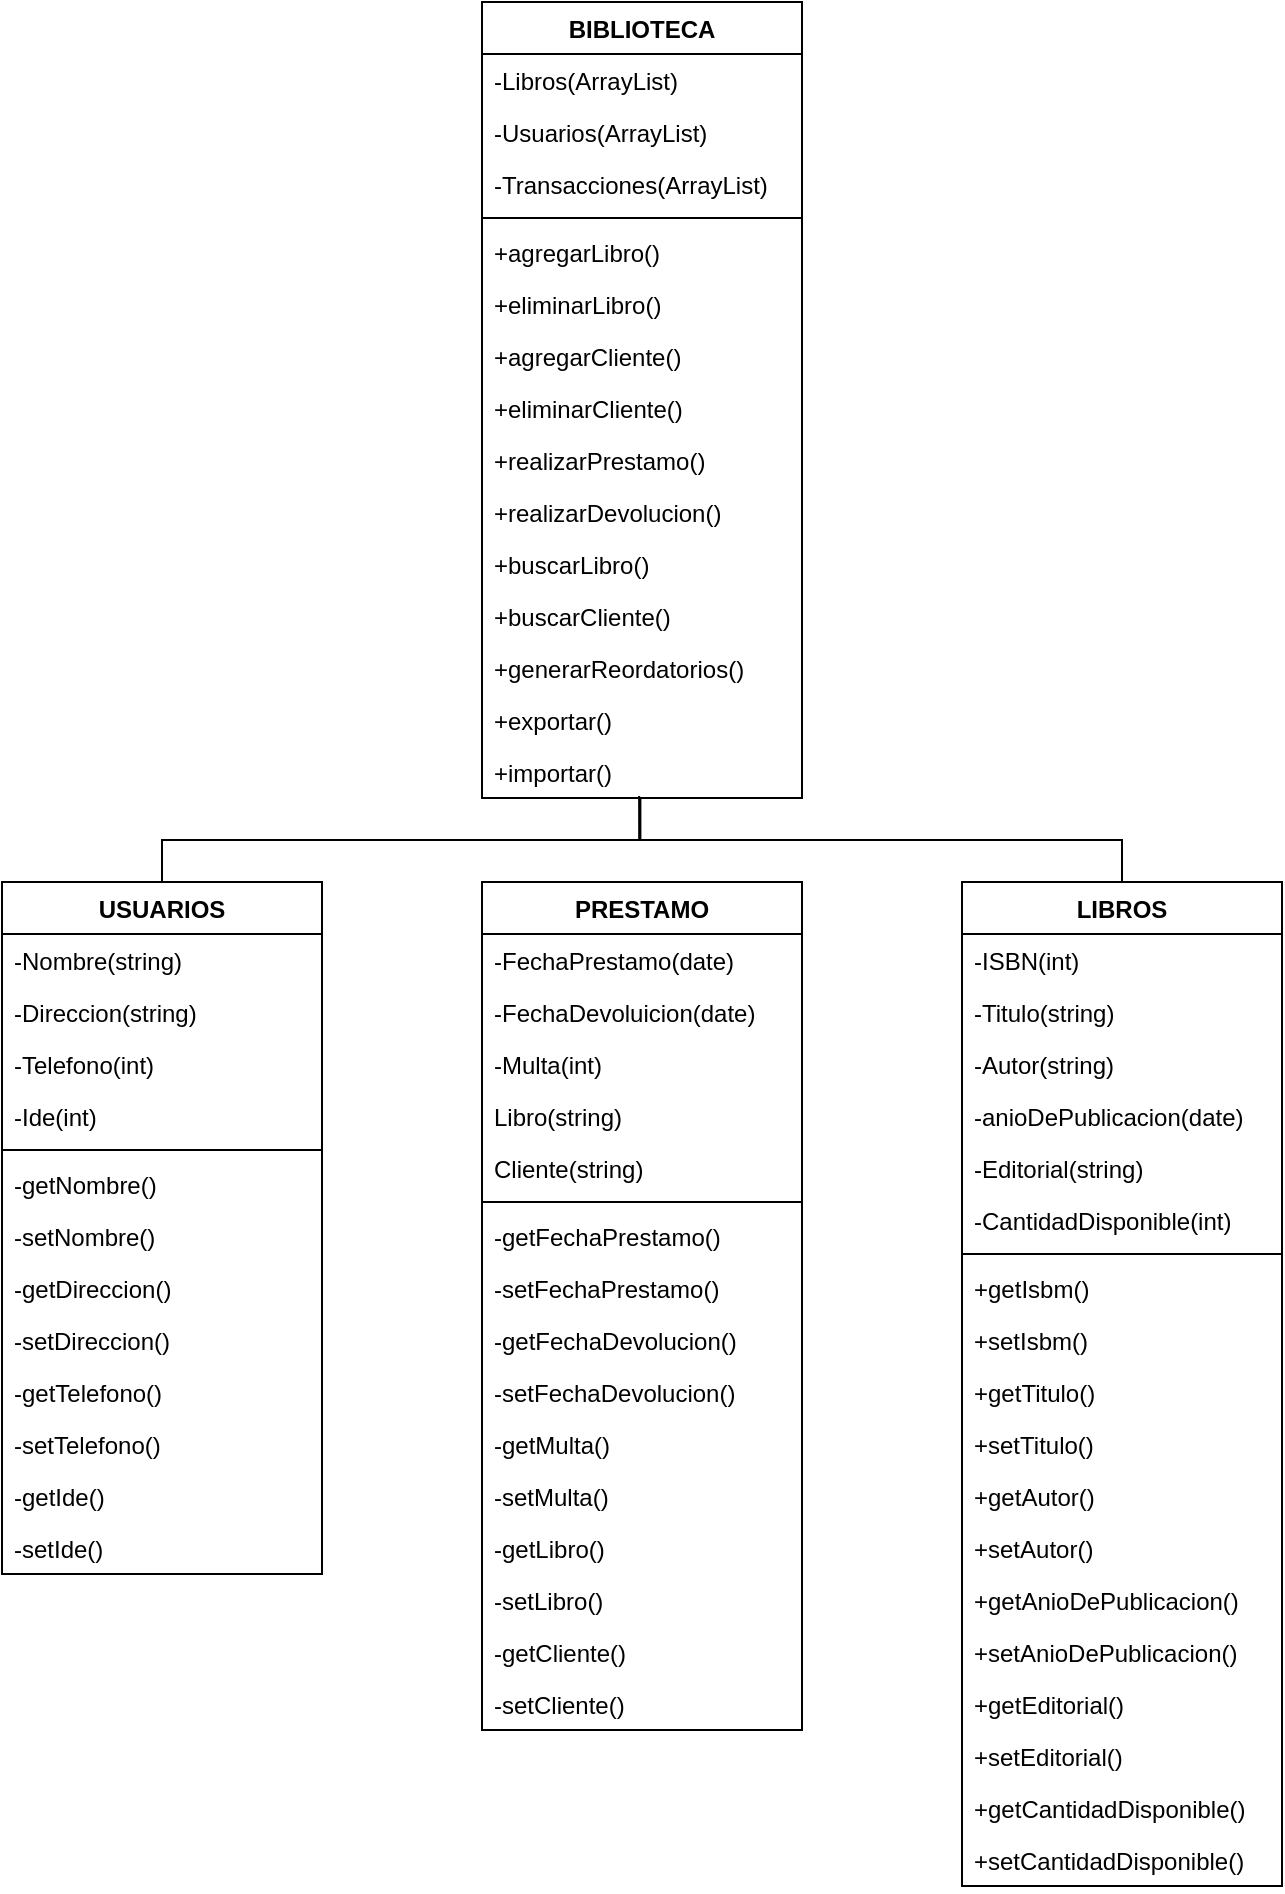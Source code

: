<mxfile version="23.1.7" type="device">
  <diagram name="Página-1" id="TGOfNQi8ySSzP2eBpQEV">
    <mxGraphModel dx="1318" dy="731" grid="1" gridSize="10" guides="1" tooltips="1" connect="1" arrows="1" fold="1" page="1" pageScale="1" pageWidth="827" pageHeight="1169" math="0" shadow="0">
      <root>
        <mxCell id="0" />
        <mxCell id="1" parent="0" />
        <mxCell id="-FeDdroW0Y_ArTuios5f-1" value="BIBLIOTECA" style="swimlane;fontStyle=1;align=center;verticalAlign=top;childLayout=stackLayout;horizontal=1;startSize=26;horizontalStack=0;resizeParent=1;resizeParentMax=0;resizeLast=0;collapsible=1;marginBottom=0;whiteSpace=wrap;html=1;" vertex="1" parent="1">
          <mxGeometry x="320" y="40" width="160" height="398" as="geometry" />
        </mxCell>
        <mxCell id="-FeDdroW0Y_ArTuios5f-62" value="-Libros(ArrayList)" style="text;strokeColor=none;fillColor=none;align=left;verticalAlign=top;spacingLeft=4;spacingRight=4;overflow=hidden;rotatable=0;points=[[0,0.5],[1,0.5]];portConstraint=eastwest;whiteSpace=wrap;html=1;" vertex="1" parent="-FeDdroW0Y_ArTuios5f-1">
          <mxGeometry y="26" width="160" height="26" as="geometry" />
        </mxCell>
        <mxCell id="-FeDdroW0Y_ArTuios5f-63" value="-Usuarios(ArrayList)" style="text;strokeColor=none;fillColor=none;align=left;verticalAlign=top;spacingLeft=4;spacingRight=4;overflow=hidden;rotatable=0;points=[[0,0.5],[1,0.5]];portConstraint=eastwest;whiteSpace=wrap;html=1;" vertex="1" parent="-FeDdroW0Y_ArTuios5f-1">
          <mxGeometry y="52" width="160" height="26" as="geometry" />
        </mxCell>
        <mxCell id="-FeDdroW0Y_ArTuios5f-2" value="-Transacciones(ArrayList)" style="text;strokeColor=none;fillColor=none;align=left;verticalAlign=top;spacingLeft=4;spacingRight=4;overflow=hidden;rotatable=0;points=[[0,0.5],[1,0.5]];portConstraint=eastwest;whiteSpace=wrap;html=1;" vertex="1" parent="-FeDdroW0Y_ArTuios5f-1">
          <mxGeometry y="78" width="160" height="26" as="geometry" />
        </mxCell>
        <mxCell id="-FeDdroW0Y_ArTuios5f-3" value="" style="line;strokeWidth=1;fillColor=none;align=left;verticalAlign=middle;spacingTop=-1;spacingLeft=3;spacingRight=3;rotatable=0;labelPosition=right;points=[];portConstraint=eastwest;strokeColor=inherit;" vertex="1" parent="-FeDdroW0Y_ArTuios5f-1">
          <mxGeometry y="104" width="160" height="8" as="geometry" />
        </mxCell>
        <mxCell id="-FeDdroW0Y_ArTuios5f-4" value="+agregarLibro()" style="text;strokeColor=none;fillColor=none;align=left;verticalAlign=top;spacingLeft=4;spacingRight=4;overflow=hidden;rotatable=0;points=[[0,0.5],[1,0.5]];portConstraint=eastwest;whiteSpace=wrap;html=1;" vertex="1" parent="-FeDdroW0Y_ArTuios5f-1">
          <mxGeometry y="112" width="160" height="26" as="geometry" />
        </mxCell>
        <mxCell id="-FeDdroW0Y_ArTuios5f-65" value="+eliminarLibro()" style="text;strokeColor=none;fillColor=none;align=left;verticalAlign=top;spacingLeft=4;spacingRight=4;overflow=hidden;rotatable=0;points=[[0,0.5],[1,0.5]];portConstraint=eastwest;whiteSpace=wrap;html=1;" vertex="1" parent="-FeDdroW0Y_ArTuios5f-1">
          <mxGeometry y="138" width="160" height="26" as="geometry" />
        </mxCell>
        <mxCell id="-FeDdroW0Y_ArTuios5f-67" value="+agregarCliente()" style="text;strokeColor=none;fillColor=none;align=left;verticalAlign=top;spacingLeft=4;spacingRight=4;overflow=hidden;rotatable=0;points=[[0,0.5],[1,0.5]];portConstraint=eastwest;whiteSpace=wrap;html=1;" vertex="1" parent="-FeDdroW0Y_ArTuios5f-1">
          <mxGeometry y="164" width="160" height="26" as="geometry" />
        </mxCell>
        <mxCell id="-FeDdroW0Y_ArTuios5f-70" value="+eliminarCliente()" style="text;strokeColor=none;fillColor=none;align=left;verticalAlign=top;spacingLeft=4;spacingRight=4;overflow=hidden;rotatable=0;points=[[0,0.5],[1,0.5]];portConstraint=eastwest;whiteSpace=wrap;html=1;" vertex="1" parent="-FeDdroW0Y_ArTuios5f-1">
          <mxGeometry y="190" width="160" height="26" as="geometry" />
        </mxCell>
        <mxCell id="-FeDdroW0Y_ArTuios5f-72" value="+realizarPrestamo()" style="text;strokeColor=none;fillColor=none;align=left;verticalAlign=top;spacingLeft=4;spacingRight=4;overflow=hidden;rotatable=0;points=[[0,0.5],[1,0.5]];portConstraint=eastwest;whiteSpace=wrap;html=1;" vertex="1" parent="-FeDdroW0Y_ArTuios5f-1">
          <mxGeometry y="216" width="160" height="26" as="geometry" />
        </mxCell>
        <mxCell id="-FeDdroW0Y_ArTuios5f-71" value="+realizarDevolucion()" style="text;strokeColor=none;fillColor=none;align=left;verticalAlign=top;spacingLeft=4;spacingRight=4;overflow=hidden;rotatable=0;points=[[0,0.5],[1,0.5]];portConstraint=eastwest;whiteSpace=wrap;html=1;" vertex="1" parent="-FeDdroW0Y_ArTuios5f-1">
          <mxGeometry y="242" width="160" height="26" as="geometry" />
        </mxCell>
        <mxCell id="-FeDdroW0Y_ArTuios5f-68" value="+buscarLibro()" style="text;strokeColor=none;fillColor=none;align=left;verticalAlign=top;spacingLeft=4;spacingRight=4;overflow=hidden;rotatable=0;points=[[0,0.5],[1,0.5]];portConstraint=eastwest;whiteSpace=wrap;html=1;" vertex="1" parent="-FeDdroW0Y_ArTuios5f-1">
          <mxGeometry y="268" width="160" height="26" as="geometry" />
        </mxCell>
        <mxCell id="-FeDdroW0Y_ArTuios5f-66" value="+buscarCliente()" style="text;strokeColor=none;fillColor=none;align=left;verticalAlign=top;spacingLeft=4;spacingRight=4;overflow=hidden;rotatable=0;points=[[0,0.5],[1,0.5]];portConstraint=eastwest;whiteSpace=wrap;html=1;" vertex="1" parent="-FeDdroW0Y_ArTuios5f-1">
          <mxGeometry y="294" width="160" height="26" as="geometry" />
        </mxCell>
        <mxCell id="-FeDdroW0Y_ArTuios5f-64" value="+generarReordatorios()" style="text;strokeColor=none;fillColor=none;align=left;verticalAlign=top;spacingLeft=4;spacingRight=4;overflow=hidden;rotatable=0;points=[[0,0.5],[1,0.5]];portConstraint=eastwest;whiteSpace=wrap;html=1;" vertex="1" parent="-FeDdroW0Y_ArTuios5f-1">
          <mxGeometry y="320" width="160" height="26" as="geometry" />
        </mxCell>
        <mxCell id="-FeDdroW0Y_ArTuios5f-74" value="+exportar()" style="text;strokeColor=none;fillColor=none;align=left;verticalAlign=top;spacingLeft=4;spacingRight=4;overflow=hidden;rotatable=0;points=[[0,0.5],[1,0.5]];portConstraint=eastwest;whiteSpace=wrap;html=1;" vertex="1" parent="-FeDdroW0Y_ArTuios5f-1">
          <mxGeometry y="346" width="160" height="26" as="geometry" />
        </mxCell>
        <mxCell id="-FeDdroW0Y_ArTuios5f-73" value="+importar()" style="text;strokeColor=none;fillColor=none;align=left;verticalAlign=top;spacingLeft=4;spacingRight=4;overflow=hidden;rotatable=0;points=[[0,0.5],[1,0.5]];portConstraint=eastwest;whiteSpace=wrap;html=1;" vertex="1" parent="-FeDdroW0Y_ArTuios5f-1">
          <mxGeometry y="372" width="160" height="26" as="geometry" />
        </mxCell>
        <mxCell id="-FeDdroW0Y_ArTuios5f-5" value="USUARIOS" style="swimlane;fontStyle=1;align=center;verticalAlign=top;childLayout=stackLayout;horizontal=1;startSize=26;horizontalStack=0;resizeParent=1;resizeParentMax=0;resizeLast=0;collapsible=1;marginBottom=0;whiteSpace=wrap;html=1;" vertex="1" parent="1">
          <mxGeometry x="80" y="480" width="160" height="346" as="geometry" />
        </mxCell>
        <mxCell id="-FeDdroW0Y_ArTuios5f-22" value="-Nombre(string)" style="text;strokeColor=none;fillColor=none;align=left;verticalAlign=top;spacingLeft=4;spacingRight=4;overflow=hidden;rotatable=0;points=[[0,0.5],[1,0.5]];portConstraint=eastwest;whiteSpace=wrap;html=1;" vertex="1" parent="-FeDdroW0Y_ArTuios5f-5">
          <mxGeometry y="26" width="160" height="26" as="geometry" />
        </mxCell>
        <mxCell id="-FeDdroW0Y_ArTuios5f-23" value="-Direccion(string)" style="text;strokeColor=none;fillColor=none;align=left;verticalAlign=top;spacingLeft=4;spacingRight=4;overflow=hidden;rotatable=0;points=[[0,0.5],[1,0.5]];portConstraint=eastwest;whiteSpace=wrap;html=1;" vertex="1" parent="-FeDdroW0Y_ArTuios5f-5">
          <mxGeometry y="52" width="160" height="26" as="geometry" />
        </mxCell>
        <mxCell id="-FeDdroW0Y_ArTuios5f-24" value="-Telefono(int)" style="text;strokeColor=none;fillColor=none;align=left;verticalAlign=top;spacingLeft=4;spacingRight=4;overflow=hidden;rotatable=0;points=[[0,0.5],[1,0.5]];portConstraint=eastwest;whiteSpace=wrap;html=1;" vertex="1" parent="-FeDdroW0Y_ArTuios5f-5">
          <mxGeometry y="78" width="160" height="26" as="geometry" />
        </mxCell>
        <mxCell id="-FeDdroW0Y_ArTuios5f-6" value="-Ide(int)&lt;div&gt;&lt;br&gt;&lt;/div&gt;" style="text;strokeColor=none;fillColor=none;align=left;verticalAlign=top;spacingLeft=4;spacingRight=4;overflow=hidden;rotatable=0;points=[[0,0.5],[1,0.5]];portConstraint=eastwest;whiteSpace=wrap;html=1;" vertex="1" parent="-FeDdroW0Y_ArTuios5f-5">
          <mxGeometry y="104" width="160" height="26" as="geometry" />
        </mxCell>
        <mxCell id="-FeDdroW0Y_ArTuios5f-7" value="" style="line;strokeWidth=1;fillColor=none;align=left;verticalAlign=middle;spacingTop=-1;spacingLeft=3;spacingRight=3;rotatable=0;labelPosition=right;points=[];portConstraint=eastwest;strokeColor=inherit;" vertex="1" parent="-FeDdroW0Y_ArTuios5f-5">
          <mxGeometry y="130" width="160" height="8" as="geometry" />
        </mxCell>
        <mxCell id="-FeDdroW0Y_ArTuios5f-38" value="-getNombre()" style="text;strokeColor=none;fillColor=none;align=left;verticalAlign=top;spacingLeft=4;spacingRight=4;overflow=hidden;rotatable=0;points=[[0,0.5],[1,0.5]];portConstraint=eastwest;whiteSpace=wrap;html=1;" vertex="1" parent="-FeDdroW0Y_ArTuios5f-5">
          <mxGeometry y="138" width="160" height="26" as="geometry" />
        </mxCell>
        <mxCell id="-FeDdroW0Y_ArTuios5f-8" value="-setNombre()" style="text;strokeColor=none;fillColor=none;align=left;verticalAlign=top;spacingLeft=4;spacingRight=4;overflow=hidden;rotatable=0;points=[[0,0.5],[1,0.5]];portConstraint=eastwest;whiteSpace=wrap;html=1;" vertex="1" parent="-FeDdroW0Y_ArTuios5f-5">
          <mxGeometry y="164" width="160" height="26" as="geometry" />
        </mxCell>
        <mxCell id="-FeDdroW0Y_ArTuios5f-43" value="-getDireccion()" style="text;strokeColor=none;fillColor=none;align=left;verticalAlign=top;spacingLeft=4;spacingRight=4;overflow=hidden;rotatable=0;points=[[0,0.5],[1,0.5]];portConstraint=eastwest;whiteSpace=wrap;html=1;" vertex="1" parent="-FeDdroW0Y_ArTuios5f-5">
          <mxGeometry y="190" width="160" height="26" as="geometry" />
        </mxCell>
        <mxCell id="-FeDdroW0Y_ArTuios5f-42" value="-setDireccion()" style="text;strokeColor=none;fillColor=none;align=left;verticalAlign=top;spacingLeft=4;spacingRight=4;overflow=hidden;rotatable=0;points=[[0,0.5],[1,0.5]];portConstraint=eastwest;whiteSpace=wrap;html=1;" vertex="1" parent="-FeDdroW0Y_ArTuios5f-5">
          <mxGeometry y="216" width="160" height="26" as="geometry" />
        </mxCell>
        <mxCell id="-FeDdroW0Y_ArTuios5f-41" value="-getTelefono()" style="text;strokeColor=none;fillColor=none;align=left;verticalAlign=top;spacingLeft=4;spacingRight=4;overflow=hidden;rotatable=0;points=[[0,0.5],[1,0.5]];portConstraint=eastwest;whiteSpace=wrap;html=1;" vertex="1" parent="-FeDdroW0Y_ArTuios5f-5">
          <mxGeometry y="242" width="160" height="26" as="geometry" />
        </mxCell>
        <mxCell id="-FeDdroW0Y_ArTuios5f-39" value="-setTelefono()" style="text;strokeColor=none;fillColor=none;align=left;verticalAlign=top;spacingLeft=4;spacingRight=4;overflow=hidden;rotatable=0;points=[[0,0.5],[1,0.5]];portConstraint=eastwest;whiteSpace=wrap;html=1;" vertex="1" parent="-FeDdroW0Y_ArTuios5f-5">
          <mxGeometry y="268" width="160" height="26" as="geometry" />
        </mxCell>
        <mxCell id="-FeDdroW0Y_ArTuios5f-37" value="-getIde()" style="text;strokeColor=none;fillColor=none;align=left;verticalAlign=top;spacingLeft=4;spacingRight=4;overflow=hidden;rotatable=0;points=[[0,0.5],[1,0.5]];portConstraint=eastwest;whiteSpace=wrap;html=1;" vertex="1" parent="-FeDdroW0Y_ArTuios5f-5">
          <mxGeometry y="294" width="160" height="26" as="geometry" />
        </mxCell>
        <mxCell id="-FeDdroW0Y_ArTuios5f-44" value="-setIde()" style="text;strokeColor=none;fillColor=none;align=left;verticalAlign=top;spacingLeft=4;spacingRight=4;overflow=hidden;rotatable=0;points=[[0,0.5],[1,0.5]];portConstraint=eastwest;whiteSpace=wrap;html=1;" vertex="1" parent="-FeDdroW0Y_ArTuios5f-5">
          <mxGeometry y="320" width="160" height="26" as="geometry" />
        </mxCell>
        <mxCell id="-FeDdroW0Y_ArTuios5f-13" value="LIBROS" style="swimlane;fontStyle=1;align=center;verticalAlign=top;childLayout=stackLayout;horizontal=1;startSize=26;horizontalStack=0;resizeParent=1;resizeParentMax=0;resizeLast=0;collapsible=1;marginBottom=0;whiteSpace=wrap;html=1;" vertex="1" parent="1">
          <mxGeometry x="560" y="480" width="160" height="502" as="geometry" />
        </mxCell>
        <mxCell id="-FeDdroW0Y_ArTuios5f-14" value="-ISBN(int)&lt;br&gt;&lt;span style=&quot;white-space: pre;&quot;&gt;&#x9;&lt;/span&gt;" style="text;strokeColor=none;fillColor=none;align=left;verticalAlign=top;spacingLeft=4;spacingRight=4;overflow=hidden;rotatable=0;points=[[0,0.5],[1,0.5]];portConstraint=eastwest;whiteSpace=wrap;html=1;" vertex="1" parent="-FeDdroW0Y_ArTuios5f-13">
          <mxGeometry y="26" width="160" height="26" as="geometry" />
        </mxCell>
        <mxCell id="-FeDdroW0Y_ArTuios5f-18" value="-Titulo(string)" style="text;strokeColor=none;fillColor=none;align=left;verticalAlign=top;spacingLeft=4;spacingRight=4;overflow=hidden;rotatable=0;points=[[0,0.5],[1,0.5]];portConstraint=eastwest;whiteSpace=wrap;html=1;" vertex="1" parent="-FeDdroW0Y_ArTuios5f-13">
          <mxGeometry y="52" width="160" height="26" as="geometry" />
        </mxCell>
        <mxCell id="-FeDdroW0Y_ArTuios5f-19" value="-Autor(string)" style="text;strokeColor=none;fillColor=none;align=left;verticalAlign=top;spacingLeft=4;spacingRight=4;overflow=hidden;rotatable=0;points=[[0,0.5],[1,0.5]];portConstraint=eastwest;whiteSpace=wrap;html=1;" vertex="1" parent="-FeDdroW0Y_ArTuios5f-13">
          <mxGeometry y="78" width="160" height="26" as="geometry" />
        </mxCell>
        <mxCell id="-FeDdroW0Y_ArTuios5f-20" value="-anioDePublicacion(date)" style="text;strokeColor=none;fillColor=none;align=left;verticalAlign=top;spacingLeft=4;spacingRight=4;overflow=hidden;rotatable=0;points=[[0,0.5],[1,0.5]];portConstraint=eastwest;whiteSpace=wrap;html=1;" vertex="1" parent="-FeDdroW0Y_ArTuios5f-13">
          <mxGeometry y="104" width="160" height="26" as="geometry" />
        </mxCell>
        <mxCell id="-FeDdroW0Y_ArTuios5f-21" value="-Editorial(string)&lt;div&gt;&lt;br&gt;&lt;/div&gt;" style="text;strokeColor=none;fillColor=none;align=left;verticalAlign=top;spacingLeft=4;spacingRight=4;overflow=hidden;rotatable=0;points=[[0,0.5],[1,0.5]];portConstraint=eastwest;whiteSpace=wrap;html=1;" vertex="1" parent="-FeDdroW0Y_ArTuios5f-13">
          <mxGeometry y="130" width="160" height="26" as="geometry" />
        </mxCell>
        <mxCell id="-FeDdroW0Y_ArTuios5f-17" value="-CantidadDisponible(int)" style="text;strokeColor=none;fillColor=none;align=left;verticalAlign=top;spacingLeft=4;spacingRight=4;overflow=hidden;rotatable=0;points=[[0,0.5],[1,0.5]];portConstraint=eastwest;whiteSpace=wrap;html=1;" vertex="1" parent="-FeDdroW0Y_ArTuios5f-13">
          <mxGeometry y="156" width="160" height="26" as="geometry" />
        </mxCell>
        <mxCell id="-FeDdroW0Y_ArTuios5f-15" value="" style="line;strokeWidth=1;fillColor=none;align=left;verticalAlign=middle;spacingTop=-1;spacingLeft=3;spacingRight=3;rotatable=0;labelPosition=right;points=[];portConstraint=eastwest;strokeColor=inherit;" vertex="1" parent="-FeDdroW0Y_ArTuios5f-13">
          <mxGeometry y="182" width="160" height="8" as="geometry" />
        </mxCell>
        <mxCell id="-FeDdroW0Y_ArTuios5f-25" value="+getIsbm()&lt;div&gt;&lt;br&gt;&lt;/div&gt;" style="text;strokeColor=none;fillColor=none;align=left;verticalAlign=top;spacingLeft=4;spacingRight=4;overflow=hidden;rotatable=0;points=[[0,0.5],[1,0.5]];portConstraint=eastwest;whiteSpace=wrap;html=1;" vertex="1" parent="-FeDdroW0Y_ArTuios5f-13">
          <mxGeometry y="190" width="160" height="26" as="geometry" />
        </mxCell>
        <mxCell id="-FeDdroW0Y_ArTuios5f-27" value="+setIsbm()" style="text;strokeColor=none;fillColor=none;align=left;verticalAlign=top;spacingLeft=4;spacingRight=4;overflow=hidden;rotatable=0;points=[[0,0.5],[1,0.5]];portConstraint=eastwest;whiteSpace=wrap;html=1;" vertex="1" parent="-FeDdroW0Y_ArTuios5f-13">
          <mxGeometry y="216" width="160" height="26" as="geometry" />
        </mxCell>
        <mxCell id="-FeDdroW0Y_ArTuios5f-29" value="+getTitulo()" style="text;strokeColor=none;fillColor=none;align=left;verticalAlign=top;spacingLeft=4;spacingRight=4;overflow=hidden;rotatable=0;points=[[0,0.5],[1,0.5]];portConstraint=eastwest;whiteSpace=wrap;html=1;" vertex="1" parent="-FeDdroW0Y_ArTuios5f-13">
          <mxGeometry y="242" width="160" height="26" as="geometry" />
        </mxCell>
        <mxCell id="-FeDdroW0Y_ArTuios5f-31" value="+setTitulo()" style="text;strokeColor=none;fillColor=none;align=left;verticalAlign=top;spacingLeft=4;spacingRight=4;overflow=hidden;rotatable=0;points=[[0,0.5],[1,0.5]];portConstraint=eastwest;whiteSpace=wrap;html=1;" vertex="1" parent="-FeDdroW0Y_ArTuios5f-13">
          <mxGeometry y="268" width="160" height="26" as="geometry" />
        </mxCell>
        <mxCell id="-FeDdroW0Y_ArTuios5f-30" value="+getAutor()" style="text;strokeColor=none;fillColor=none;align=left;verticalAlign=top;spacingLeft=4;spacingRight=4;overflow=hidden;rotatable=0;points=[[0,0.5],[1,0.5]];portConstraint=eastwest;whiteSpace=wrap;html=1;" vertex="1" parent="-FeDdroW0Y_ArTuios5f-13">
          <mxGeometry y="294" width="160" height="26" as="geometry" />
        </mxCell>
        <mxCell id="-FeDdroW0Y_ArTuios5f-28" value="+setAutor()" style="text;strokeColor=none;fillColor=none;align=left;verticalAlign=top;spacingLeft=4;spacingRight=4;overflow=hidden;rotatable=0;points=[[0,0.5],[1,0.5]];portConstraint=eastwest;whiteSpace=wrap;html=1;" vertex="1" parent="-FeDdroW0Y_ArTuios5f-13">
          <mxGeometry y="320" width="160" height="26" as="geometry" />
        </mxCell>
        <mxCell id="-FeDdroW0Y_ArTuios5f-26" value="+getAnioDePublicacion()" style="text;strokeColor=none;fillColor=none;align=left;verticalAlign=top;spacingLeft=4;spacingRight=4;overflow=hidden;rotatable=0;points=[[0,0.5],[1,0.5]];portConstraint=eastwest;whiteSpace=wrap;html=1;" vertex="1" parent="-FeDdroW0Y_ArTuios5f-13">
          <mxGeometry y="346" width="160" height="26" as="geometry" />
        </mxCell>
        <mxCell id="-FeDdroW0Y_ArTuios5f-32" value="+setAnioDePublicacion()" style="text;strokeColor=none;fillColor=none;align=left;verticalAlign=top;spacingLeft=4;spacingRight=4;overflow=hidden;rotatable=0;points=[[0,0.5],[1,0.5]];portConstraint=eastwest;whiteSpace=wrap;html=1;" vertex="1" parent="-FeDdroW0Y_ArTuios5f-13">
          <mxGeometry y="372" width="160" height="26" as="geometry" />
        </mxCell>
        <mxCell id="-FeDdroW0Y_ArTuios5f-34" value="+getEditorial()" style="text;strokeColor=none;fillColor=none;align=left;verticalAlign=top;spacingLeft=4;spacingRight=4;overflow=hidden;rotatable=0;points=[[0,0.5],[1,0.5]];portConstraint=eastwest;whiteSpace=wrap;html=1;" vertex="1" parent="-FeDdroW0Y_ArTuios5f-13">
          <mxGeometry y="398" width="160" height="26" as="geometry" />
        </mxCell>
        <mxCell id="-FeDdroW0Y_ArTuios5f-35" value="+setEditorial()" style="text;strokeColor=none;fillColor=none;align=left;verticalAlign=top;spacingLeft=4;spacingRight=4;overflow=hidden;rotatable=0;points=[[0,0.5],[1,0.5]];portConstraint=eastwest;whiteSpace=wrap;html=1;" vertex="1" parent="-FeDdroW0Y_ArTuios5f-13">
          <mxGeometry y="424" width="160" height="26" as="geometry" />
        </mxCell>
        <mxCell id="-FeDdroW0Y_ArTuios5f-36" value="+getCantidadDisponible()" style="text;strokeColor=none;fillColor=none;align=left;verticalAlign=top;spacingLeft=4;spacingRight=4;overflow=hidden;rotatable=0;points=[[0,0.5],[1,0.5]];portConstraint=eastwest;whiteSpace=wrap;html=1;" vertex="1" parent="-FeDdroW0Y_ArTuios5f-13">
          <mxGeometry y="450" width="160" height="26" as="geometry" />
        </mxCell>
        <mxCell id="-FeDdroW0Y_ArTuios5f-33" value="+setCantidadDisponible()" style="text;strokeColor=none;fillColor=none;align=left;verticalAlign=top;spacingLeft=4;spacingRight=4;overflow=hidden;rotatable=0;points=[[0,0.5],[1,0.5]];portConstraint=eastwest;whiteSpace=wrap;html=1;" vertex="1" parent="-FeDdroW0Y_ArTuios5f-13">
          <mxGeometry y="476" width="160" height="26" as="geometry" />
        </mxCell>
        <mxCell id="-FeDdroW0Y_ArTuios5f-45" value="PRESTAMO" style="swimlane;fontStyle=1;align=center;verticalAlign=top;childLayout=stackLayout;horizontal=1;startSize=26;horizontalStack=0;resizeParent=1;resizeParentMax=0;resizeLast=0;collapsible=1;marginBottom=0;whiteSpace=wrap;html=1;" vertex="1" parent="1">
          <mxGeometry x="320" y="480" width="160" height="424" as="geometry" />
        </mxCell>
        <mxCell id="-FeDdroW0Y_ArTuios5f-46" value="-FechaPrestamo(date)" style="text;strokeColor=none;fillColor=none;align=left;verticalAlign=top;spacingLeft=4;spacingRight=4;overflow=hidden;rotatable=0;points=[[0,0.5],[1,0.5]];portConstraint=eastwest;whiteSpace=wrap;html=1;" vertex="1" parent="-FeDdroW0Y_ArTuios5f-45">
          <mxGeometry y="26" width="160" height="26" as="geometry" />
        </mxCell>
        <mxCell id="-FeDdroW0Y_ArTuios5f-47" value="-FechaDevoluicion(date)" style="text;strokeColor=none;fillColor=none;align=left;verticalAlign=top;spacingLeft=4;spacingRight=4;overflow=hidden;rotatable=0;points=[[0,0.5],[1,0.5]];portConstraint=eastwest;whiteSpace=wrap;html=1;" vertex="1" parent="-FeDdroW0Y_ArTuios5f-45">
          <mxGeometry y="52" width="160" height="26" as="geometry" />
        </mxCell>
        <mxCell id="-FeDdroW0Y_ArTuios5f-48" value="-Multa(int)" style="text;strokeColor=none;fillColor=none;align=left;verticalAlign=top;spacingLeft=4;spacingRight=4;overflow=hidden;rotatable=0;points=[[0,0.5],[1,0.5]];portConstraint=eastwest;whiteSpace=wrap;html=1;" vertex="1" parent="-FeDdroW0Y_ArTuios5f-45">
          <mxGeometry y="78" width="160" height="26" as="geometry" />
        </mxCell>
        <mxCell id="-FeDdroW0Y_ArTuios5f-49" value="Libro(string)" style="text;strokeColor=none;fillColor=none;align=left;verticalAlign=top;spacingLeft=4;spacingRight=4;overflow=hidden;rotatable=0;points=[[0,0.5],[1,0.5]];portConstraint=eastwest;whiteSpace=wrap;html=1;" vertex="1" parent="-FeDdroW0Y_ArTuios5f-45">
          <mxGeometry y="104" width="160" height="26" as="geometry" />
        </mxCell>
        <mxCell id="-FeDdroW0Y_ArTuios5f-59" value="Cliente(string)" style="text;strokeColor=none;fillColor=none;align=left;verticalAlign=top;spacingLeft=4;spacingRight=4;overflow=hidden;rotatable=0;points=[[0,0.5],[1,0.5]];portConstraint=eastwest;whiteSpace=wrap;html=1;" vertex="1" parent="-FeDdroW0Y_ArTuios5f-45">
          <mxGeometry y="130" width="160" height="26" as="geometry" />
        </mxCell>
        <mxCell id="-FeDdroW0Y_ArTuios5f-50" value="" style="line;strokeWidth=1;fillColor=none;align=left;verticalAlign=middle;spacingTop=-1;spacingLeft=3;spacingRight=3;rotatable=0;labelPosition=right;points=[];portConstraint=eastwest;strokeColor=inherit;" vertex="1" parent="-FeDdroW0Y_ArTuios5f-45">
          <mxGeometry y="156" width="160" height="8" as="geometry" />
        </mxCell>
        <mxCell id="-FeDdroW0Y_ArTuios5f-51" value="-getFechaPrestamo()" style="text;strokeColor=none;fillColor=none;align=left;verticalAlign=top;spacingLeft=4;spacingRight=4;overflow=hidden;rotatable=0;points=[[0,0.5],[1,0.5]];portConstraint=eastwest;whiteSpace=wrap;html=1;" vertex="1" parent="-FeDdroW0Y_ArTuios5f-45">
          <mxGeometry y="164" width="160" height="26" as="geometry" />
        </mxCell>
        <mxCell id="-FeDdroW0Y_ArTuios5f-52" value="-setFechaPrestamo()" style="text;strokeColor=none;fillColor=none;align=left;verticalAlign=top;spacingLeft=4;spacingRight=4;overflow=hidden;rotatable=0;points=[[0,0.5],[1,0.5]];portConstraint=eastwest;whiteSpace=wrap;html=1;" vertex="1" parent="-FeDdroW0Y_ArTuios5f-45">
          <mxGeometry y="190" width="160" height="26" as="geometry" />
        </mxCell>
        <mxCell id="-FeDdroW0Y_ArTuios5f-53" value="-getFechaDevolucion()" style="text;strokeColor=none;fillColor=none;align=left;verticalAlign=top;spacingLeft=4;spacingRight=4;overflow=hidden;rotatable=0;points=[[0,0.5],[1,0.5]];portConstraint=eastwest;whiteSpace=wrap;html=1;" vertex="1" parent="-FeDdroW0Y_ArTuios5f-45">
          <mxGeometry y="216" width="160" height="26" as="geometry" />
        </mxCell>
        <mxCell id="-FeDdroW0Y_ArTuios5f-54" value="-setFechaDevolucion()" style="text;strokeColor=none;fillColor=none;align=left;verticalAlign=top;spacingLeft=4;spacingRight=4;overflow=hidden;rotatable=0;points=[[0,0.5],[1,0.5]];portConstraint=eastwest;whiteSpace=wrap;html=1;" vertex="1" parent="-FeDdroW0Y_ArTuios5f-45">
          <mxGeometry y="242" width="160" height="26" as="geometry" />
        </mxCell>
        <mxCell id="-FeDdroW0Y_ArTuios5f-55" value="-getMulta()" style="text;strokeColor=none;fillColor=none;align=left;verticalAlign=top;spacingLeft=4;spacingRight=4;overflow=hidden;rotatable=0;points=[[0,0.5],[1,0.5]];portConstraint=eastwest;whiteSpace=wrap;html=1;" vertex="1" parent="-FeDdroW0Y_ArTuios5f-45">
          <mxGeometry y="268" width="160" height="26" as="geometry" />
        </mxCell>
        <mxCell id="-FeDdroW0Y_ArTuios5f-56" value="-setMulta()" style="text;strokeColor=none;fillColor=none;align=left;verticalAlign=top;spacingLeft=4;spacingRight=4;overflow=hidden;rotatable=0;points=[[0,0.5],[1,0.5]];portConstraint=eastwest;whiteSpace=wrap;html=1;" vertex="1" parent="-FeDdroW0Y_ArTuios5f-45">
          <mxGeometry y="294" width="160" height="26" as="geometry" />
        </mxCell>
        <mxCell id="-FeDdroW0Y_ArTuios5f-60" value="-getLibro()" style="text;strokeColor=none;fillColor=none;align=left;verticalAlign=top;spacingLeft=4;spacingRight=4;overflow=hidden;rotatable=0;points=[[0,0.5],[1,0.5]];portConstraint=eastwest;whiteSpace=wrap;html=1;" vertex="1" parent="-FeDdroW0Y_ArTuios5f-45">
          <mxGeometry y="320" width="160" height="26" as="geometry" />
        </mxCell>
        <mxCell id="-FeDdroW0Y_ArTuios5f-61" value="-setLibro()" style="text;strokeColor=none;fillColor=none;align=left;verticalAlign=top;spacingLeft=4;spacingRight=4;overflow=hidden;rotatable=0;points=[[0,0.5],[1,0.5]];portConstraint=eastwest;whiteSpace=wrap;html=1;" vertex="1" parent="-FeDdroW0Y_ArTuios5f-45">
          <mxGeometry y="346" width="160" height="26" as="geometry" />
        </mxCell>
        <mxCell id="-FeDdroW0Y_ArTuios5f-57" value="-getCliente()" style="text;strokeColor=none;fillColor=none;align=left;verticalAlign=top;spacingLeft=4;spacingRight=4;overflow=hidden;rotatable=0;points=[[0,0.5],[1,0.5]];portConstraint=eastwest;whiteSpace=wrap;html=1;" vertex="1" parent="-FeDdroW0Y_ArTuios5f-45">
          <mxGeometry y="372" width="160" height="26" as="geometry" />
        </mxCell>
        <mxCell id="-FeDdroW0Y_ArTuios5f-58" value="-setCliente()" style="text;strokeColor=none;fillColor=none;align=left;verticalAlign=top;spacingLeft=4;spacingRight=4;overflow=hidden;rotatable=0;points=[[0,0.5],[1,0.5]];portConstraint=eastwest;whiteSpace=wrap;html=1;" vertex="1" parent="-FeDdroW0Y_ArTuios5f-45">
          <mxGeometry y="398" width="160" height="26" as="geometry" />
        </mxCell>
        <mxCell id="-FeDdroW0Y_ArTuios5f-75" value="" style="endArrow=none;html=1;rounded=0;exitX=0.5;exitY=0;exitDx=0;exitDy=0;entryX=0.495;entryY=0.996;entryDx=0;entryDy=0;entryPerimeter=0;edgeStyle=orthogonalEdgeStyle;" edge="1" parent="1" source="-FeDdroW0Y_ArTuios5f-5" target="-FeDdroW0Y_ArTuios5f-73">
          <mxGeometry width="50" height="50" relative="1" as="geometry">
            <mxPoint x="400" y="530" as="sourcePoint" />
            <mxPoint x="400" y="440" as="targetPoint" />
          </mxGeometry>
        </mxCell>
        <mxCell id="-FeDdroW0Y_ArTuios5f-78" value="" style="endArrow=none;html=1;rounded=0;exitX=0.491;exitY=0.963;exitDx=0;exitDy=0;exitPerimeter=0;entryX=0.5;entryY=0;entryDx=0;entryDy=0;edgeStyle=orthogonalEdgeStyle;" edge="1" parent="1" source="-FeDdroW0Y_ArTuios5f-73" target="-FeDdroW0Y_ArTuios5f-13">
          <mxGeometry width="50" height="50" relative="1" as="geometry">
            <mxPoint x="470" y="480" as="sourcePoint" />
            <mxPoint x="520" y="430" as="targetPoint" />
          </mxGeometry>
        </mxCell>
      </root>
    </mxGraphModel>
  </diagram>
</mxfile>
